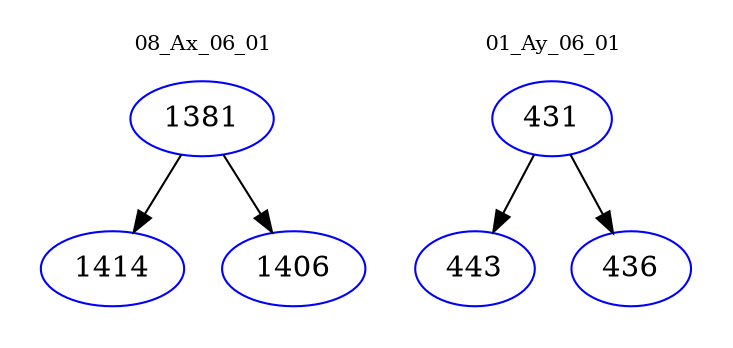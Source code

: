 digraph{
subgraph cluster_0 {
color = white
label = "08_Ax_06_01";
fontsize=10;
T0_1381 [label="1381", color="blue"]
T0_1381 -> T0_1414 [color="black"]
T0_1414 [label="1414", color="blue"]
T0_1381 -> T0_1406 [color="black"]
T0_1406 [label="1406", color="blue"]
}
subgraph cluster_1 {
color = white
label = "01_Ay_06_01";
fontsize=10;
T1_431 [label="431", color="blue"]
T1_431 -> T1_443 [color="black"]
T1_443 [label="443", color="blue"]
T1_431 -> T1_436 [color="black"]
T1_436 [label="436", color="blue"]
}
}
